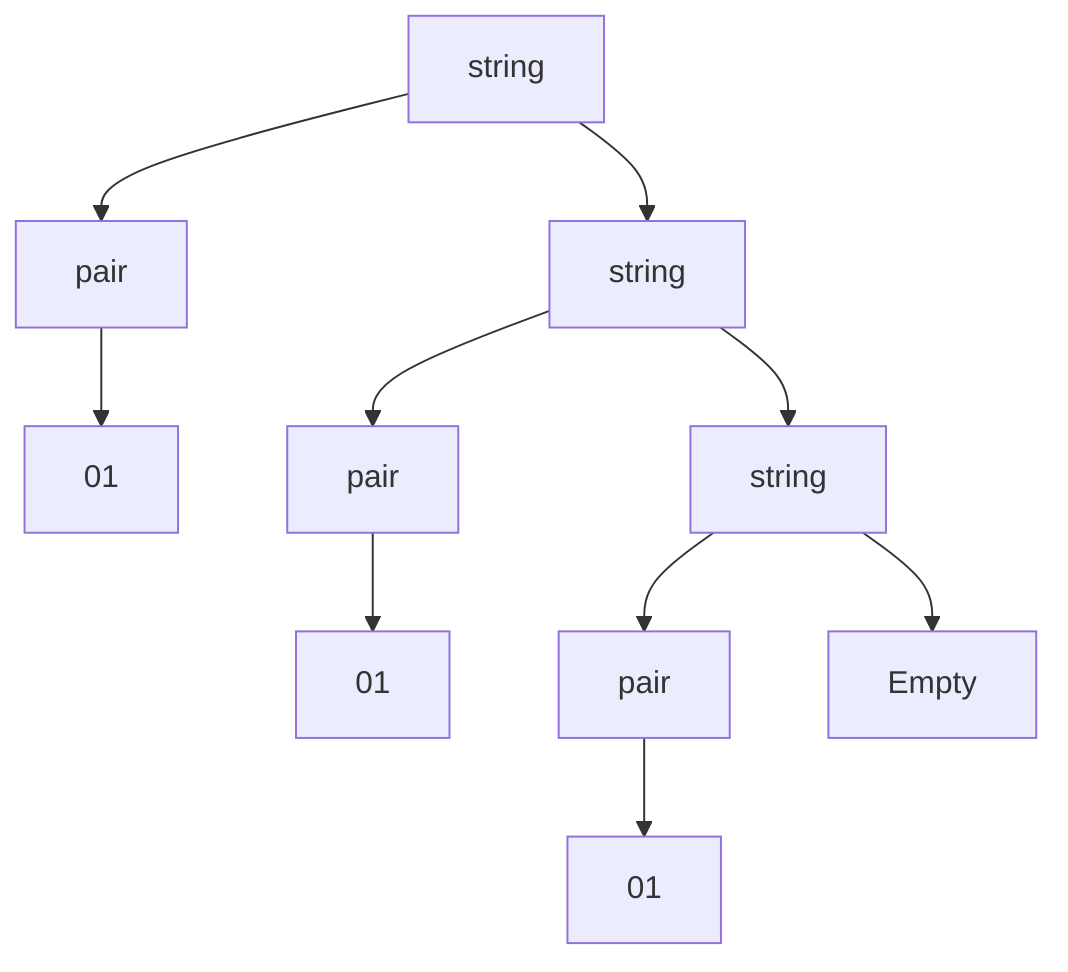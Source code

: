 graph TD
  a[string] --> p1[pair]
  p1 --> n1[01]
  a --> b
  b[string] --> p2[pair]
  p2 --> n2[01]
  b --> c
  c[string] --> p3[pair]
  p3 --> n3[01]
  c --> d[Empty]